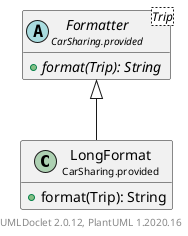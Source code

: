 @startuml
    set namespaceSeparator none
    hide empty fields
    hide empty methods

    class "<size:14>LongFormat\n<size:10>CarSharing.provided" as CarSharing.provided.LongFormat [[LongFormat.html]] {
        +format(Trip): String
    }

    abstract class "<size:14>Formatter\n<size:10>CarSharing.provided" as CarSharing.provided.Formatter<Trip> [[Formatter.html]] {
        {abstract} +format(Trip): String
    }

    CarSharing.provided.Formatter <|-- CarSharing.provided.LongFormat

    center footer UMLDoclet 2.0.12, PlantUML 1.2020.16
@enduml
